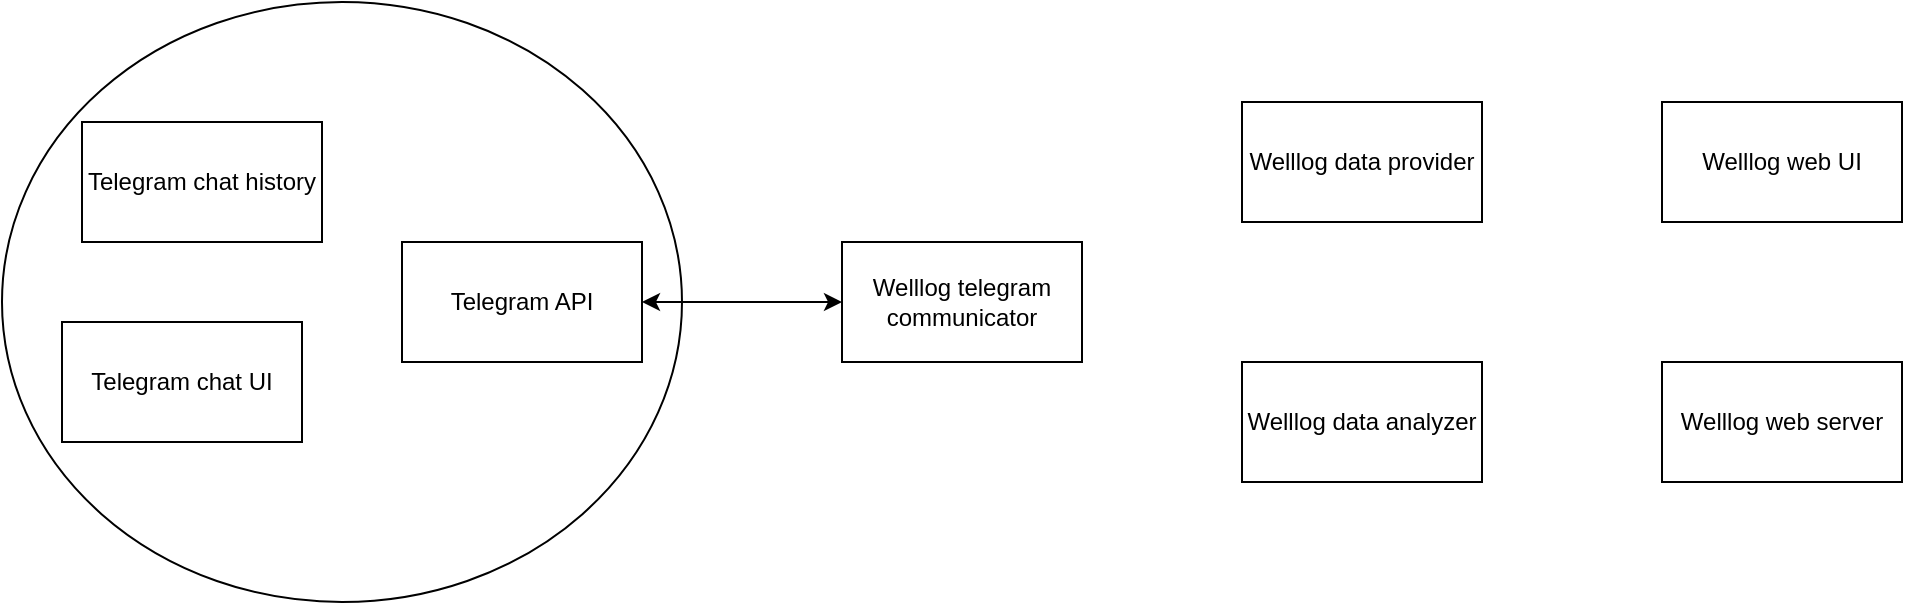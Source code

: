 <mxfile version="21.0.8" type="github">
  <diagram name="App components" id="lCMRPWak-l99gqr__HIk">
    <mxGraphModel dx="813" dy="2799" grid="1" gridSize="10" guides="1" tooltips="1" connect="1" arrows="1" fold="1" page="1" pageScale="1" pageWidth="1654" pageHeight="2336" math="0" shadow="0">
      <root>
        <mxCell id="0" />
        <mxCell id="1" parent="0" />
        <mxCell id="4o0hdnLatyUBeNMG3Ewm-8" value="" style="ellipse;whiteSpace=wrap;html=1;" vertex="1" parent="1">
          <mxGeometry x="40" y="-40" width="340" height="300" as="geometry" />
        </mxCell>
        <mxCell id="4o0hdnLatyUBeNMG3Ewm-1" value="Telegram chat history" style="rounded=0;whiteSpace=wrap;html=1;" vertex="1" parent="1">
          <mxGeometry x="80" y="20" width="120" height="60" as="geometry" />
        </mxCell>
        <mxCell id="4o0hdnLatyUBeNMG3Ewm-2" value="Telegram chat UI" style="rounded=0;whiteSpace=wrap;html=1;" vertex="1" parent="1">
          <mxGeometry x="70" y="120" width="120" height="60" as="geometry" />
        </mxCell>
        <mxCell id="4o0hdnLatyUBeNMG3Ewm-3" value="Telegram API" style="rounded=0;whiteSpace=wrap;html=1;" vertex="1" parent="1">
          <mxGeometry x="240" y="80" width="120" height="60" as="geometry" />
        </mxCell>
        <mxCell id="4o0hdnLatyUBeNMG3Ewm-4" value="Welllog web server" style="rounded=0;whiteSpace=wrap;html=1;" vertex="1" parent="1">
          <mxGeometry x="870" y="140" width="120" height="60" as="geometry" />
        </mxCell>
        <mxCell id="4o0hdnLatyUBeNMG3Ewm-5" value="Welllog web UI" style="rounded=0;whiteSpace=wrap;html=1;" vertex="1" parent="1">
          <mxGeometry x="870" y="10" width="120" height="60" as="geometry" />
        </mxCell>
        <mxCell id="4o0hdnLatyUBeNMG3Ewm-9" value="Welllog data provider&lt;br&gt;" style="rounded=0;whiteSpace=wrap;html=1;" vertex="1" parent="1">
          <mxGeometry x="660" y="10" width="120" height="60" as="geometry" />
        </mxCell>
        <mxCell id="4o0hdnLatyUBeNMG3Ewm-10" value="Welllog data analyzer" style="rounded=0;whiteSpace=wrap;html=1;" vertex="1" parent="1">
          <mxGeometry x="660" y="140" width="120" height="60" as="geometry" />
        </mxCell>
        <mxCell id="4o0hdnLatyUBeNMG3Ewm-11" value="Welllog telegram communicator" style="rounded=0;whiteSpace=wrap;html=1;" vertex="1" parent="1">
          <mxGeometry x="460" y="80" width="120" height="60" as="geometry" />
        </mxCell>
        <mxCell id="4o0hdnLatyUBeNMG3Ewm-12" value="" style="endArrow=classic;startArrow=classic;html=1;rounded=0;exitX=1;exitY=0.5;exitDx=0;exitDy=0;entryX=0;entryY=0.5;entryDx=0;entryDy=0;" edge="1" parent="1" source="4o0hdnLatyUBeNMG3Ewm-3" target="4o0hdnLatyUBeNMG3Ewm-11">
          <mxGeometry width="50" height="50" relative="1" as="geometry">
            <mxPoint x="380" y="160" as="sourcePoint" />
            <mxPoint x="430" y="110" as="targetPoint" />
          </mxGeometry>
        </mxCell>
      </root>
    </mxGraphModel>
  </diagram>
</mxfile>
